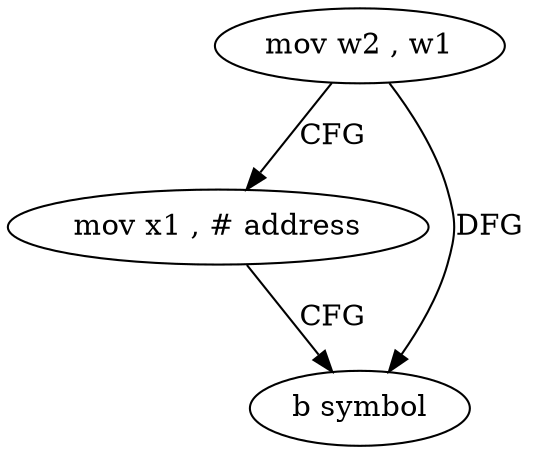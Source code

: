 digraph "func" {
"4211268" [label = "mov w2 , w1" ]
"4211272" [label = "mov x1 , # address" ]
"4211276" [label = "b symbol" ]
"4211268" -> "4211272" [ label = "CFG" ]
"4211268" -> "4211276" [ label = "DFG" ]
"4211272" -> "4211276" [ label = "CFG" ]
}
